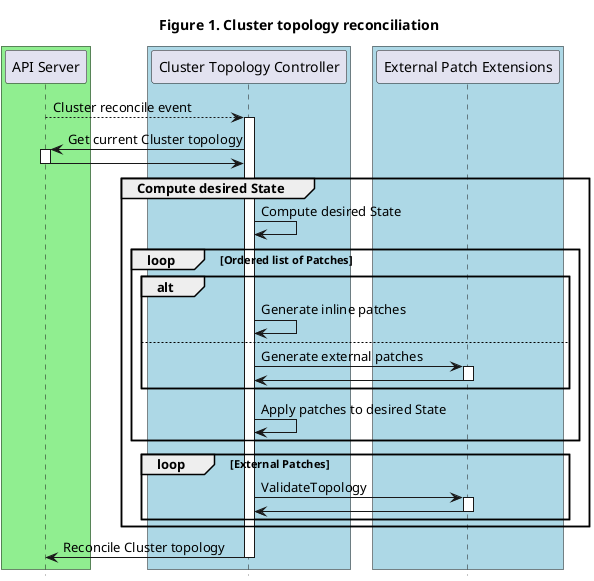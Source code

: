 @startuml
title Figure 1. Cluster topology reconciliation


' -- GROUPS START ---

box #LightGreen
participant "API Server"
end box

box #LightBlue
participant "Cluster Topology Controller"
end box

box #LightBlue
participant "External Patch Extensions"
end box

' -- GROUPS END ---

"API Server" --> "Cluster Topology Controller": Cluster reconcile event
activate "Cluster Topology Controller"

"Cluster Topology Controller" -> "API Server": Get current Cluster topology
activate "API Server"
"API Server" -> "Cluster Topology Controller":
deactivate "API Server"

group Compute desired State
  "Cluster Topology Controller" -> "Cluster Topology Controller": Compute desired State
  loop Ordered list of Patches
    alt
      "Cluster Topology Controller" -> "Cluster Topology Controller": Generate inline patches
    else
      "Cluster Topology Controller" -> "External Patch Extensions": Generate external patches
      activate "External Patch Extensions"
      "External Patch Extensions" -> "Cluster Topology Controller":
      deactivate "External Patch Extensions"
    end
    "Cluster Topology Controller" -> "Cluster Topology Controller": Apply patches to desired State
  end loop

  loop External Patches
    "Cluster Topology Controller" -> "External Patch Extensions": ValidateTopology
    activate "External Patch Extensions"
    "External Patch Extensions" -> "Cluster Topology Controller":
    deactivate "External Patch Extensions"
  end loop
end group

"Cluster Topology Controller" -> "API Server": Reconcile Cluster topology

deactivate "Cluster Topology Controller"

hide footbox
@enduml
